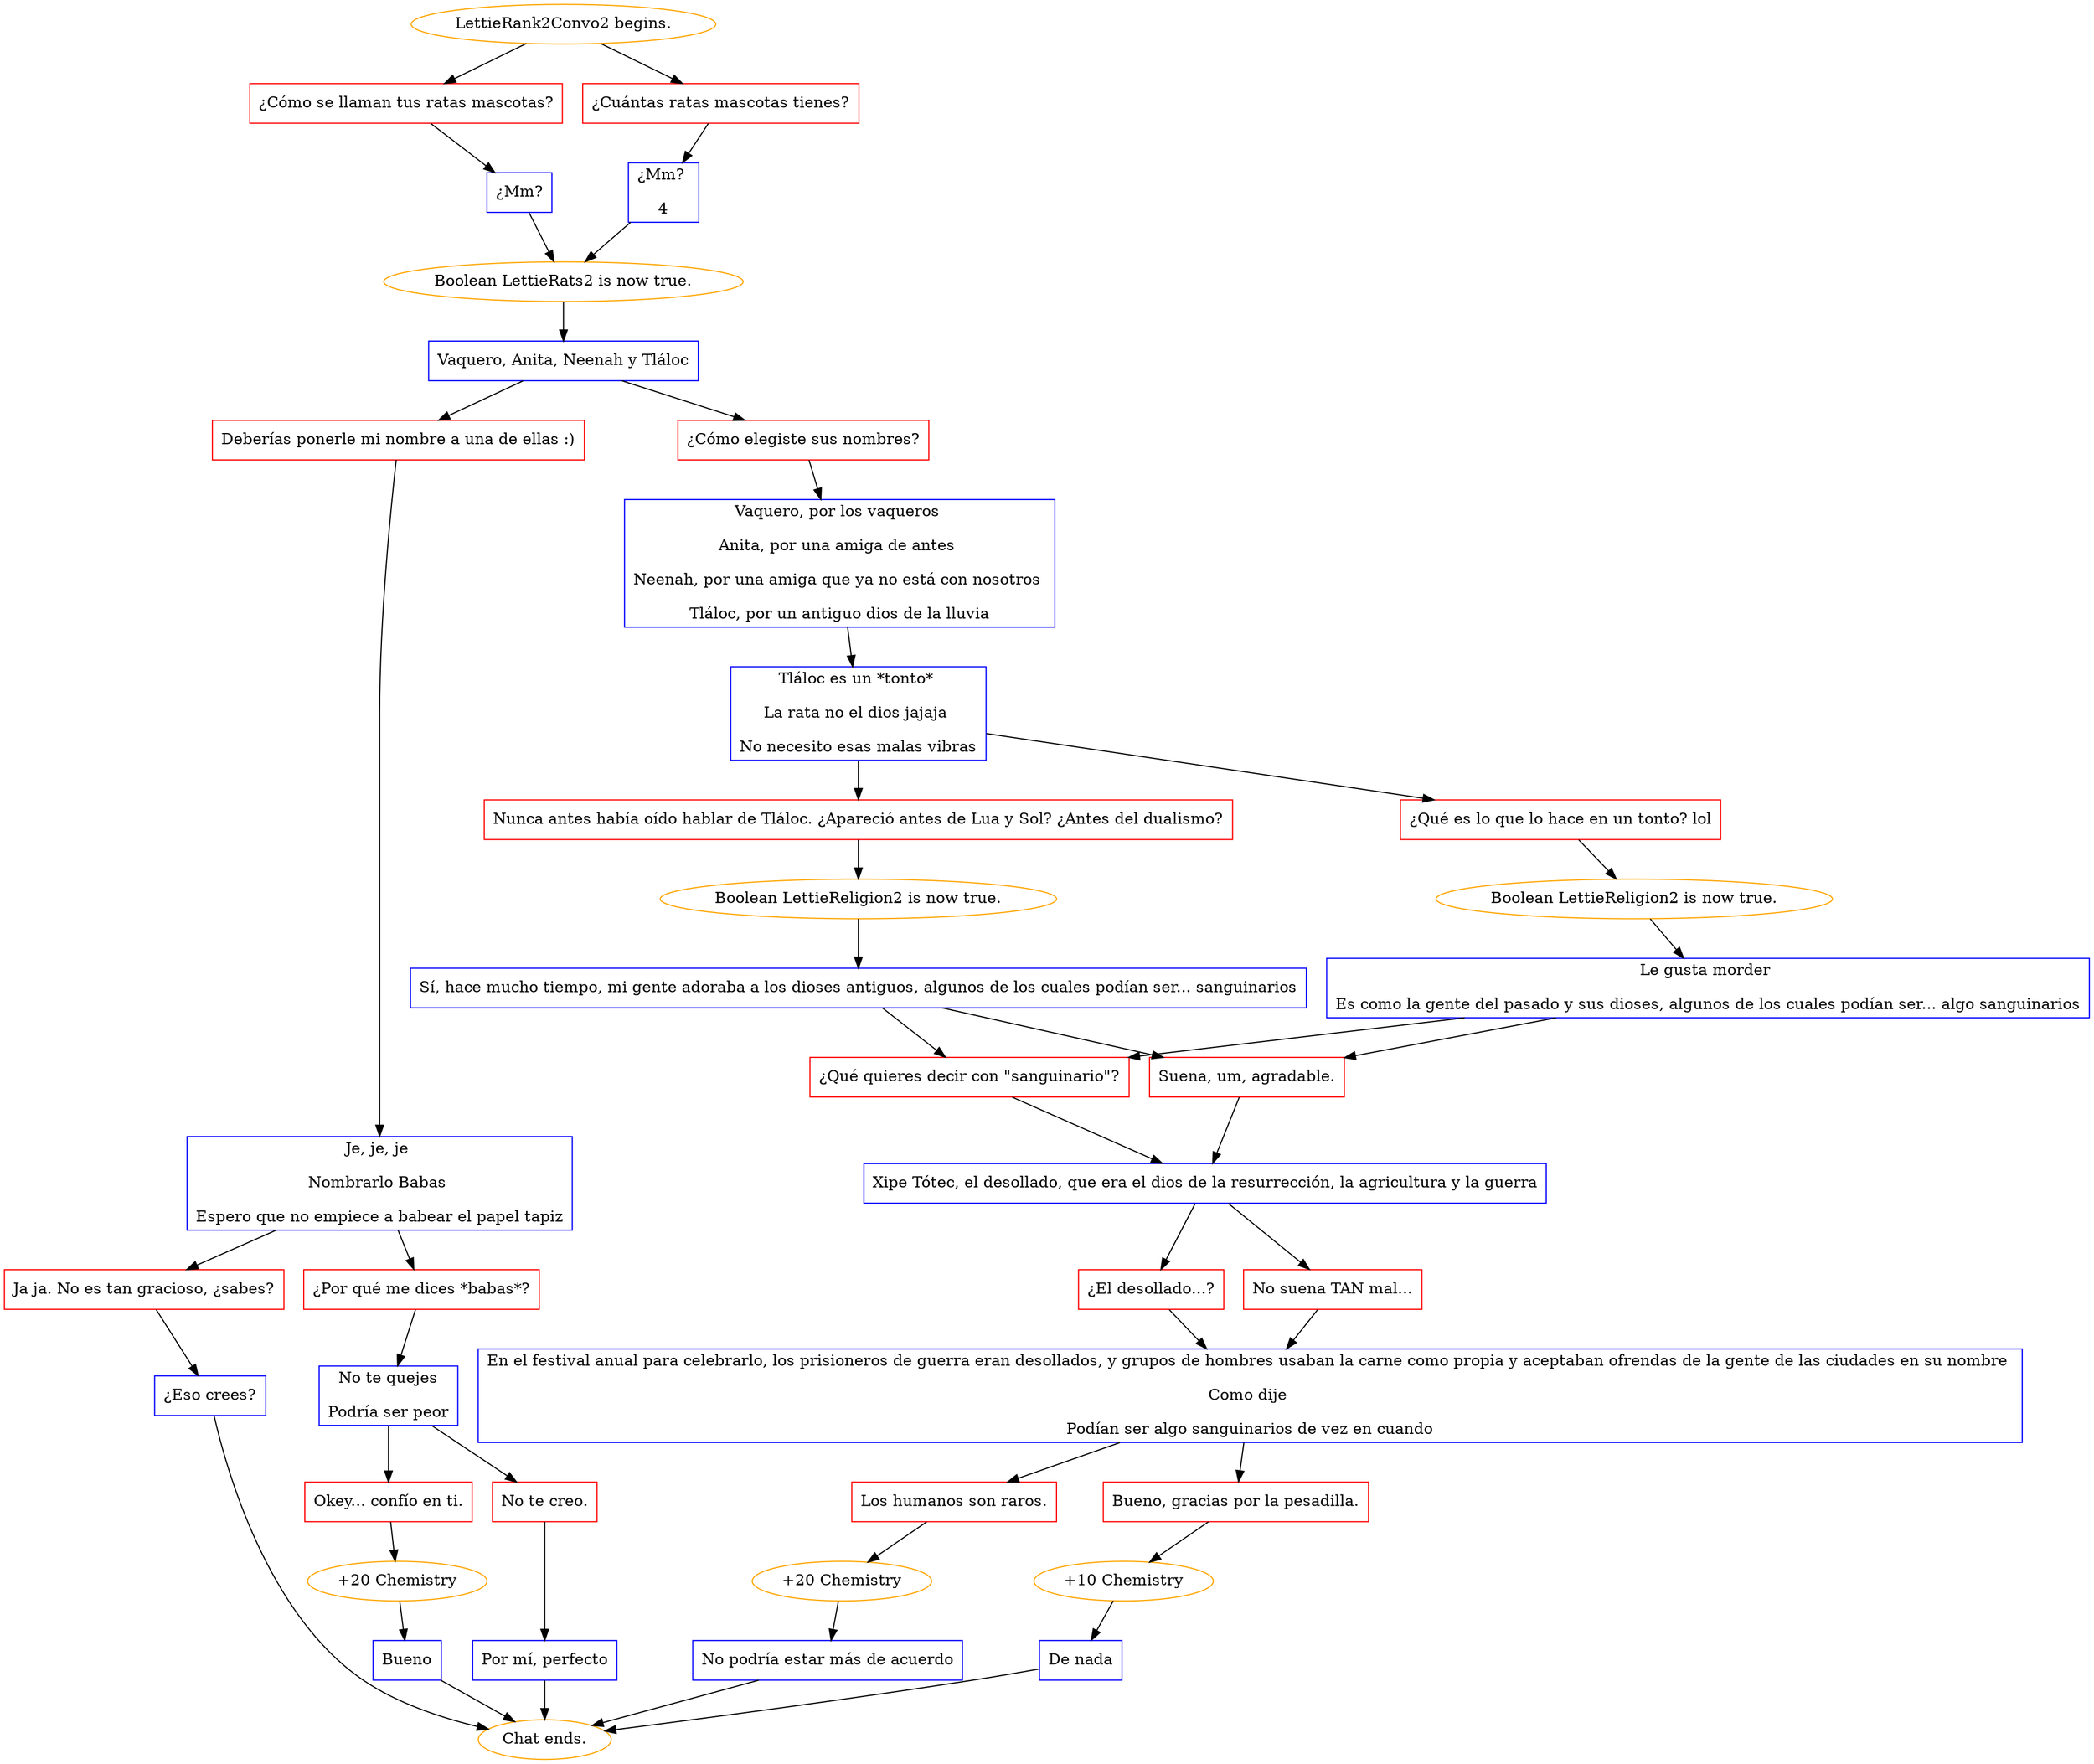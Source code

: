 digraph {
	"LettieRank2Convo2 begins." [color=orange];
		"LettieRank2Convo2 begins." -> j653990999;
		"LettieRank2Convo2 begins." -> j148975304;
	j653990999 [label="¿Cómo se llaman tus ratas mascotas?",shape=box,color=red];
		j653990999 -> j2099389611;
	j148975304 [label="¿Cuántas ratas mascotas tienes?",shape=box,color=red];
		j148975304 -> j3733418800;
	j2099389611 [label="¿Mm?",shape=box,color=blue];
		j2099389611 -> j4015225116;
	j3733418800 [label="¿Mm? 
4",shape=box,color=blue];
		j3733418800 -> j4015225116;
	j4015225116 [label="Boolean LettieRats2 is now true.",color=orange];
		j4015225116 -> j18936206;
	j18936206 [label="Vaquero, Anita, Neenah y Tláloc",shape=box,color=blue];
		j18936206 -> j1673487290;
		j18936206 -> j1629333744;
	j1673487290 [label="¿Cómo elegiste sus nombres?",shape=box,color=red];
		j1673487290 -> j992829107;
	j1629333744 [label="Deberías ponerle mi nombre a una de ellas :)",shape=box,color=red];
		j1629333744 -> j3791536021;
	j992829107 [label="Vaquero, por los vaqueros 
Anita, por una amiga de antes 
Neenah, por una amiga que ya no está con nosotros 
Tláloc, por un antiguo dios de la lluvia",shape=box,color=blue];
		j992829107 -> j765982502;
	j3791536021 [label="Je, je, je 
Nombrarlo Babas 
Espero que no empiece a babear el papel tapiz",shape=box,color=blue];
		j3791536021 -> j462499473;
		j3791536021 -> j1419229991;
	j765982502 [label="Tláloc es un *tonto* 
La rata no el dios jajaja 
No necesito esas malas vibras",shape=box,color=blue];
		j765982502 -> j2900619098;
		j765982502 -> j210075396;
	j462499473 [label="¿Por qué me dices *babas*?",shape=box,color=red];
		j462499473 -> j2868142698;
	j1419229991 [label="Ja ja. No es tan gracioso, ¿sabes?",shape=box,color=red];
		j1419229991 -> j785740229;
	j2900619098 [label="Nunca antes había oído hablar de Tláloc. ¿Apareció antes de Lua y Sol? ¿Antes del dualismo?",shape=box,color=red];
		j2900619098 -> j4185006015;
	j210075396 [label="¿Qué es lo que lo hace en un tonto? lol",shape=box,color=red];
		j210075396 -> j2741761477;
	j2868142698 [label="No te quejes
Podría ser peor",shape=box,color=blue];
		j2868142698 -> j995892711;
		j2868142698 -> j40103646;
	j785740229 [label="¿Eso crees?",shape=box,color=blue];
		j785740229 -> "Chat ends.";
	j4185006015 [label="Boolean LettieReligion2 is now true.",color=orange];
		j4185006015 -> j1883269006;
	j2741761477 [label="Boolean LettieReligion2 is now true.",color=orange];
		j2741761477 -> j3758019143;
	j995892711 [label="Okey... confío en ti.",shape=box,color=red];
		j995892711 -> j1542753201;
	j40103646 [label="No te creo.",shape=box,color=red];
		j40103646 -> j815280851;
	"Chat ends." [color=orange];
	j1883269006 [label="Sí, hace mucho tiempo, mi gente adoraba a los dioses antiguos, algunos de los cuales podían ser... sanguinarios",shape=box,color=blue];
		j1883269006 -> j1968626452;
		j1883269006 -> j4213154860;
	j3758019143 [label="Le gusta morder 
Es como la gente del pasado y sus dioses, algunos de los cuales podían ser... algo sanguinarios",shape=box,color=blue];
		j3758019143 -> j4213154860;
		j3758019143 -> j1968626452;
	j1542753201 [label="+20 Chemistry",color=orange];
		j1542753201 -> j3748645904;
	j815280851 [label="Por mí, perfecto",shape=box,color=blue];
		j815280851 -> "Chat ends.";
	j1968626452 [label="¿Qué quieres decir con \"sanguinario\"?",shape=box,color=red];
		j1968626452 -> j1322289652;
	j4213154860 [label="Suena, um, agradable.",shape=box,color=red];
		j4213154860 -> j1322289652;
	j3748645904 [label="Bueno",shape=box,color=blue];
		j3748645904 -> "Chat ends.";
	j1322289652 [label="Xipe Tótec, el desollado, que era el dios de la resurrección, la agricultura y la guerra",shape=box,color=blue];
		j1322289652 -> j116232850;
		j1322289652 -> j2897473047;
	j116232850 [label="¿El desollado...?",shape=box,color=red];
		j116232850 -> j246663394;
	j2897473047 [label="No suena TAN mal...",shape=box,color=red];
		j2897473047 -> j246663394;
	j246663394 [label="En el festival anual para celebrarlo, los prisioneros de guerra eran desollados, y grupos de hombres usaban la carne como propia y aceptaban ofrendas de la gente de las ciudades en su nombre 
Como dije 
Podían ser algo sanguinarios de vez en cuando",shape=box,color=blue];
		j246663394 -> j1809709146;
		j246663394 -> j905180159;
	j1809709146 [label="Bueno, gracias por la pesadilla.",shape=box,color=red];
		j1809709146 -> j1783358073;
	j905180159 [label="Los humanos son raros.",shape=box,color=red];
		j905180159 -> j1202857296;
	j1783358073 [label="+10 Chemistry",color=orange];
		j1783358073 -> j2744980338;
	j1202857296 [label="+20 Chemistry",color=orange];
		j1202857296 -> j164672165;
	j2744980338 [label="De nada",shape=box,color=blue];
		j2744980338 -> "Chat ends.";
	j164672165 [label="No podría estar más de acuerdo",shape=box,color=blue];
		j164672165 -> "Chat ends.";
}